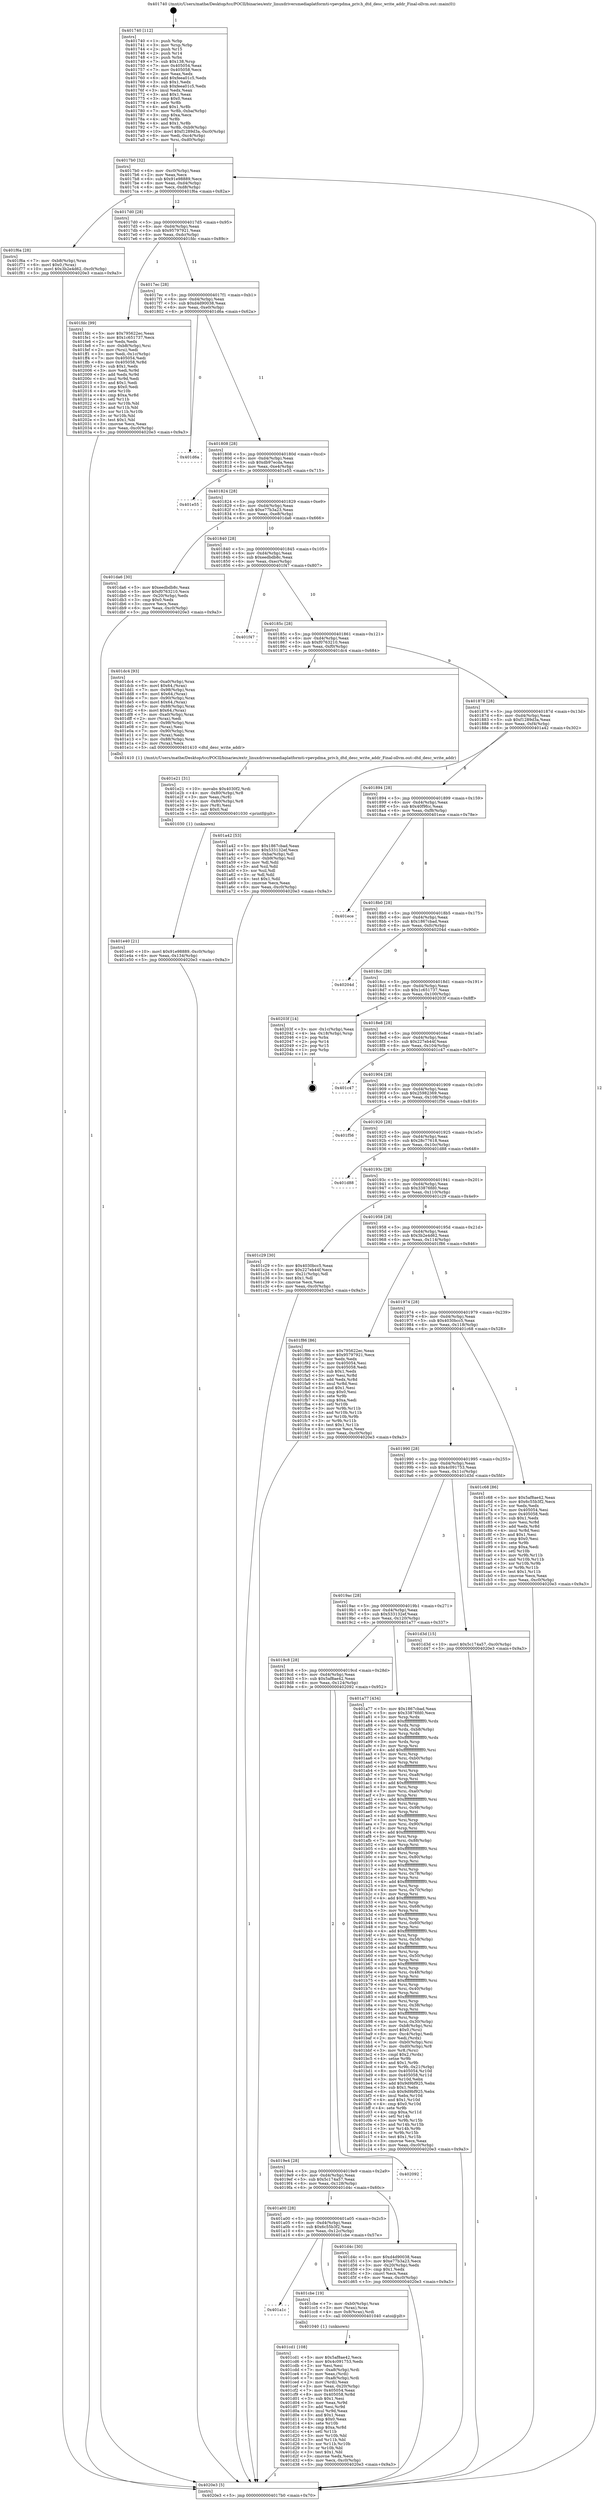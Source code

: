 digraph "0x401740" {
  label = "0x401740 (/mnt/c/Users/mathe/Desktop/tcc/POCII/binaries/extr_linuxdriversmediaplatformti-vpevpdma_priv.h_dtd_desc_write_addr_Final-ollvm.out::main(0))"
  labelloc = "t"
  node[shape=record]

  Entry [label="",width=0.3,height=0.3,shape=circle,fillcolor=black,style=filled]
  "0x4017b0" [label="{
     0x4017b0 [32]\l
     | [instrs]\l
     &nbsp;&nbsp;0x4017b0 \<+6\>: mov -0xc0(%rbp),%eax\l
     &nbsp;&nbsp;0x4017b6 \<+2\>: mov %eax,%ecx\l
     &nbsp;&nbsp;0x4017b8 \<+6\>: sub $0x91e98889,%ecx\l
     &nbsp;&nbsp;0x4017be \<+6\>: mov %eax,-0xd4(%rbp)\l
     &nbsp;&nbsp;0x4017c4 \<+6\>: mov %ecx,-0xd8(%rbp)\l
     &nbsp;&nbsp;0x4017ca \<+6\>: je 0000000000401f6a \<main+0x82a\>\l
  }"]
  "0x401f6a" [label="{
     0x401f6a [28]\l
     | [instrs]\l
     &nbsp;&nbsp;0x401f6a \<+7\>: mov -0xb8(%rbp),%rax\l
     &nbsp;&nbsp;0x401f71 \<+6\>: movl $0x0,(%rax)\l
     &nbsp;&nbsp;0x401f77 \<+10\>: movl $0x3b2e4d62,-0xc0(%rbp)\l
     &nbsp;&nbsp;0x401f81 \<+5\>: jmp 00000000004020e3 \<main+0x9a3\>\l
  }"]
  "0x4017d0" [label="{
     0x4017d0 [28]\l
     | [instrs]\l
     &nbsp;&nbsp;0x4017d0 \<+5\>: jmp 00000000004017d5 \<main+0x95\>\l
     &nbsp;&nbsp;0x4017d5 \<+6\>: mov -0xd4(%rbp),%eax\l
     &nbsp;&nbsp;0x4017db \<+5\>: sub $0x95797921,%eax\l
     &nbsp;&nbsp;0x4017e0 \<+6\>: mov %eax,-0xdc(%rbp)\l
     &nbsp;&nbsp;0x4017e6 \<+6\>: je 0000000000401fdc \<main+0x89c\>\l
  }"]
  Exit [label="",width=0.3,height=0.3,shape=circle,fillcolor=black,style=filled,peripheries=2]
  "0x401fdc" [label="{
     0x401fdc [99]\l
     | [instrs]\l
     &nbsp;&nbsp;0x401fdc \<+5\>: mov $0x795622ec,%eax\l
     &nbsp;&nbsp;0x401fe1 \<+5\>: mov $0x1c651737,%ecx\l
     &nbsp;&nbsp;0x401fe6 \<+2\>: xor %edx,%edx\l
     &nbsp;&nbsp;0x401fe8 \<+7\>: mov -0xb8(%rbp),%rsi\l
     &nbsp;&nbsp;0x401fef \<+2\>: mov (%rsi),%edi\l
     &nbsp;&nbsp;0x401ff1 \<+3\>: mov %edi,-0x1c(%rbp)\l
     &nbsp;&nbsp;0x401ff4 \<+7\>: mov 0x405054,%edi\l
     &nbsp;&nbsp;0x401ffb \<+8\>: mov 0x405058,%r8d\l
     &nbsp;&nbsp;0x402003 \<+3\>: sub $0x1,%edx\l
     &nbsp;&nbsp;0x402006 \<+3\>: mov %edi,%r9d\l
     &nbsp;&nbsp;0x402009 \<+3\>: add %edx,%r9d\l
     &nbsp;&nbsp;0x40200c \<+4\>: imul %r9d,%edi\l
     &nbsp;&nbsp;0x402010 \<+3\>: and $0x1,%edi\l
     &nbsp;&nbsp;0x402013 \<+3\>: cmp $0x0,%edi\l
     &nbsp;&nbsp;0x402016 \<+4\>: sete %r10b\l
     &nbsp;&nbsp;0x40201a \<+4\>: cmp $0xa,%r8d\l
     &nbsp;&nbsp;0x40201e \<+4\>: setl %r11b\l
     &nbsp;&nbsp;0x402022 \<+3\>: mov %r10b,%bl\l
     &nbsp;&nbsp;0x402025 \<+3\>: and %r11b,%bl\l
     &nbsp;&nbsp;0x402028 \<+3\>: xor %r11b,%r10b\l
     &nbsp;&nbsp;0x40202b \<+3\>: or %r10b,%bl\l
     &nbsp;&nbsp;0x40202e \<+3\>: test $0x1,%bl\l
     &nbsp;&nbsp;0x402031 \<+3\>: cmovne %ecx,%eax\l
     &nbsp;&nbsp;0x402034 \<+6\>: mov %eax,-0xc0(%rbp)\l
     &nbsp;&nbsp;0x40203a \<+5\>: jmp 00000000004020e3 \<main+0x9a3\>\l
  }"]
  "0x4017ec" [label="{
     0x4017ec [28]\l
     | [instrs]\l
     &nbsp;&nbsp;0x4017ec \<+5\>: jmp 00000000004017f1 \<main+0xb1\>\l
     &nbsp;&nbsp;0x4017f1 \<+6\>: mov -0xd4(%rbp),%eax\l
     &nbsp;&nbsp;0x4017f7 \<+5\>: sub $0xd4d90038,%eax\l
     &nbsp;&nbsp;0x4017fc \<+6\>: mov %eax,-0xe0(%rbp)\l
     &nbsp;&nbsp;0x401802 \<+6\>: je 0000000000401d6a \<main+0x62a\>\l
  }"]
  "0x401e40" [label="{
     0x401e40 [21]\l
     | [instrs]\l
     &nbsp;&nbsp;0x401e40 \<+10\>: movl $0x91e98889,-0xc0(%rbp)\l
     &nbsp;&nbsp;0x401e4a \<+6\>: mov %eax,-0x134(%rbp)\l
     &nbsp;&nbsp;0x401e50 \<+5\>: jmp 00000000004020e3 \<main+0x9a3\>\l
  }"]
  "0x401d6a" [label="{
     0x401d6a\l
  }", style=dashed]
  "0x401808" [label="{
     0x401808 [28]\l
     | [instrs]\l
     &nbsp;&nbsp;0x401808 \<+5\>: jmp 000000000040180d \<main+0xcd\>\l
     &nbsp;&nbsp;0x40180d \<+6\>: mov -0xd4(%rbp),%eax\l
     &nbsp;&nbsp;0x401813 \<+5\>: sub $0xdb97ecda,%eax\l
     &nbsp;&nbsp;0x401818 \<+6\>: mov %eax,-0xe4(%rbp)\l
     &nbsp;&nbsp;0x40181e \<+6\>: je 0000000000401e55 \<main+0x715\>\l
  }"]
  "0x401e21" [label="{
     0x401e21 [31]\l
     | [instrs]\l
     &nbsp;&nbsp;0x401e21 \<+10\>: movabs $0x4030f2,%rdi\l
     &nbsp;&nbsp;0x401e2b \<+4\>: mov -0x80(%rbp),%r8\l
     &nbsp;&nbsp;0x401e2f \<+3\>: mov %eax,(%r8)\l
     &nbsp;&nbsp;0x401e32 \<+4\>: mov -0x80(%rbp),%r8\l
     &nbsp;&nbsp;0x401e36 \<+3\>: mov (%r8),%esi\l
     &nbsp;&nbsp;0x401e39 \<+2\>: mov $0x0,%al\l
     &nbsp;&nbsp;0x401e3b \<+5\>: call 0000000000401030 \<printf@plt\>\l
     | [calls]\l
     &nbsp;&nbsp;0x401030 \{1\} (unknown)\l
  }"]
  "0x401e55" [label="{
     0x401e55\l
  }", style=dashed]
  "0x401824" [label="{
     0x401824 [28]\l
     | [instrs]\l
     &nbsp;&nbsp;0x401824 \<+5\>: jmp 0000000000401829 \<main+0xe9\>\l
     &nbsp;&nbsp;0x401829 \<+6\>: mov -0xd4(%rbp),%eax\l
     &nbsp;&nbsp;0x40182f \<+5\>: sub $0xe77b3a23,%eax\l
     &nbsp;&nbsp;0x401834 \<+6\>: mov %eax,-0xe8(%rbp)\l
     &nbsp;&nbsp;0x40183a \<+6\>: je 0000000000401da6 \<main+0x666\>\l
  }"]
  "0x401cd1" [label="{
     0x401cd1 [108]\l
     | [instrs]\l
     &nbsp;&nbsp;0x401cd1 \<+5\>: mov $0x5af8ae42,%ecx\l
     &nbsp;&nbsp;0x401cd6 \<+5\>: mov $0x4c091753,%edx\l
     &nbsp;&nbsp;0x401cdb \<+2\>: xor %esi,%esi\l
     &nbsp;&nbsp;0x401cdd \<+7\>: mov -0xa8(%rbp),%rdi\l
     &nbsp;&nbsp;0x401ce4 \<+2\>: mov %eax,(%rdi)\l
     &nbsp;&nbsp;0x401ce6 \<+7\>: mov -0xa8(%rbp),%rdi\l
     &nbsp;&nbsp;0x401ced \<+2\>: mov (%rdi),%eax\l
     &nbsp;&nbsp;0x401cef \<+3\>: mov %eax,-0x20(%rbp)\l
     &nbsp;&nbsp;0x401cf2 \<+7\>: mov 0x405054,%eax\l
     &nbsp;&nbsp;0x401cf9 \<+8\>: mov 0x405058,%r8d\l
     &nbsp;&nbsp;0x401d01 \<+3\>: sub $0x1,%esi\l
     &nbsp;&nbsp;0x401d04 \<+3\>: mov %eax,%r9d\l
     &nbsp;&nbsp;0x401d07 \<+3\>: add %esi,%r9d\l
     &nbsp;&nbsp;0x401d0a \<+4\>: imul %r9d,%eax\l
     &nbsp;&nbsp;0x401d0e \<+3\>: and $0x1,%eax\l
     &nbsp;&nbsp;0x401d11 \<+3\>: cmp $0x0,%eax\l
     &nbsp;&nbsp;0x401d14 \<+4\>: sete %r10b\l
     &nbsp;&nbsp;0x401d18 \<+4\>: cmp $0xa,%r8d\l
     &nbsp;&nbsp;0x401d1c \<+4\>: setl %r11b\l
     &nbsp;&nbsp;0x401d20 \<+3\>: mov %r10b,%bl\l
     &nbsp;&nbsp;0x401d23 \<+3\>: and %r11b,%bl\l
     &nbsp;&nbsp;0x401d26 \<+3\>: xor %r11b,%r10b\l
     &nbsp;&nbsp;0x401d29 \<+3\>: or %r10b,%bl\l
     &nbsp;&nbsp;0x401d2c \<+3\>: test $0x1,%bl\l
     &nbsp;&nbsp;0x401d2f \<+3\>: cmovne %edx,%ecx\l
     &nbsp;&nbsp;0x401d32 \<+6\>: mov %ecx,-0xc0(%rbp)\l
     &nbsp;&nbsp;0x401d38 \<+5\>: jmp 00000000004020e3 \<main+0x9a3\>\l
  }"]
  "0x401da6" [label="{
     0x401da6 [30]\l
     | [instrs]\l
     &nbsp;&nbsp;0x401da6 \<+5\>: mov $0xeedbdb8c,%eax\l
     &nbsp;&nbsp;0x401dab \<+5\>: mov $0xf0763210,%ecx\l
     &nbsp;&nbsp;0x401db0 \<+3\>: mov -0x20(%rbp),%edx\l
     &nbsp;&nbsp;0x401db3 \<+3\>: cmp $0x0,%edx\l
     &nbsp;&nbsp;0x401db6 \<+3\>: cmove %ecx,%eax\l
     &nbsp;&nbsp;0x401db9 \<+6\>: mov %eax,-0xc0(%rbp)\l
     &nbsp;&nbsp;0x401dbf \<+5\>: jmp 00000000004020e3 \<main+0x9a3\>\l
  }"]
  "0x401840" [label="{
     0x401840 [28]\l
     | [instrs]\l
     &nbsp;&nbsp;0x401840 \<+5\>: jmp 0000000000401845 \<main+0x105\>\l
     &nbsp;&nbsp;0x401845 \<+6\>: mov -0xd4(%rbp),%eax\l
     &nbsp;&nbsp;0x40184b \<+5\>: sub $0xeedbdb8c,%eax\l
     &nbsp;&nbsp;0x401850 \<+6\>: mov %eax,-0xec(%rbp)\l
     &nbsp;&nbsp;0x401856 \<+6\>: je 0000000000401f47 \<main+0x807\>\l
  }"]
  "0x401a1c" [label="{
     0x401a1c\l
  }", style=dashed]
  "0x401f47" [label="{
     0x401f47\l
  }", style=dashed]
  "0x40185c" [label="{
     0x40185c [28]\l
     | [instrs]\l
     &nbsp;&nbsp;0x40185c \<+5\>: jmp 0000000000401861 \<main+0x121\>\l
     &nbsp;&nbsp;0x401861 \<+6\>: mov -0xd4(%rbp),%eax\l
     &nbsp;&nbsp;0x401867 \<+5\>: sub $0xf0763210,%eax\l
     &nbsp;&nbsp;0x40186c \<+6\>: mov %eax,-0xf0(%rbp)\l
     &nbsp;&nbsp;0x401872 \<+6\>: je 0000000000401dc4 \<main+0x684\>\l
  }"]
  "0x401cbe" [label="{
     0x401cbe [19]\l
     | [instrs]\l
     &nbsp;&nbsp;0x401cbe \<+7\>: mov -0xb0(%rbp),%rax\l
     &nbsp;&nbsp;0x401cc5 \<+3\>: mov (%rax),%rax\l
     &nbsp;&nbsp;0x401cc8 \<+4\>: mov 0x8(%rax),%rdi\l
     &nbsp;&nbsp;0x401ccc \<+5\>: call 0000000000401040 \<atoi@plt\>\l
     | [calls]\l
     &nbsp;&nbsp;0x401040 \{1\} (unknown)\l
  }"]
  "0x401dc4" [label="{
     0x401dc4 [93]\l
     | [instrs]\l
     &nbsp;&nbsp;0x401dc4 \<+7\>: mov -0xa0(%rbp),%rax\l
     &nbsp;&nbsp;0x401dcb \<+6\>: movl $0x64,(%rax)\l
     &nbsp;&nbsp;0x401dd1 \<+7\>: mov -0x98(%rbp),%rax\l
     &nbsp;&nbsp;0x401dd8 \<+6\>: movl $0x64,(%rax)\l
     &nbsp;&nbsp;0x401dde \<+7\>: mov -0x90(%rbp),%rax\l
     &nbsp;&nbsp;0x401de5 \<+6\>: movl $0x64,(%rax)\l
     &nbsp;&nbsp;0x401deb \<+7\>: mov -0x88(%rbp),%rax\l
     &nbsp;&nbsp;0x401df2 \<+6\>: movl $0x64,(%rax)\l
     &nbsp;&nbsp;0x401df8 \<+7\>: mov -0xa0(%rbp),%rax\l
     &nbsp;&nbsp;0x401dff \<+2\>: mov (%rax),%edi\l
     &nbsp;&nbsp;0x401e01 \<+7\>: mov -0x98(%rbp),%rax\l
     &nbsp;&nbsp;0x401e08 \<+2\>: mov (%rax),%esi\l
     &nbsp;&nbsp;0x401e0a \<+7\>: mov -0x90(%rbp),%rax\l
     &nbsp;&nbsp;0x401e11 \<+2\>: mov (%rax),%edx\l
     &nbsp;&nbsp;0x401e13 \<+7\>: mov -0x88(%rbp),%rax\l
     &nbsp;&nbsp;0x401e1a \<+2\>: mov (%rax),%ecx\l
     &nbsp;&nbsp;0x401e1c \<+5\>: call 0000000000401410 \<dtd_desc_write_addr\>\l
     | [calls]\l
     &nbsp;&nbsp;0x401410 \{1\} (/mnt/c/Users/mathe/Desktop/tcc/POCII/binaries/extr_linuxdriversmediaplatformti-vpevpdma_priv.h_dtd_desc_write_addr_Final-ollvm.out::dtd_desc_write_addr)\l
  }"]
  "0x401878" [label="{
     0x401878 [28]\l
     | [instrs]\l
     &nbsp;&nbsp;0x401878 \<+5\>: jmp 000000000040187d \<main+0x13d\>\l
     &nbsp;&nbsp;0x40187d \<+6\>: mov -0xd4(%rbp),%eax\l
     &nbsp;&nbsp;0x401883 \<+5\>: sub $0xf1289d3a,%eax\l
     &nbsp;&nbsp;0x401888 \<+6\>: mov %eax,-0xf4(%rbp)\l
     &nbsp;&nbsp;0x40188e \<+6\>: je 0000000000401a42 \<main+0x302\>\l
  }"]
  "0x401a00" [label="{
     0x401a00 [28]\l
     | [instrs]\l
     &nbsp;&nbsp;0x401a00 \<+5\>: jmp 0000000000401a05 \<main+0x2c5\>\l
     &nbsp;&nbsp;0x401a05 \<+6\>: mov -0xd4(%rbp),%eax\l
     &nbsp;&nbsp;0x401a0b \<+5\>: sub $0x6c55b3f2,%eax\l
     &nbsp;&nbsp;0x401a10 \<+6\>: mov %eax,-0x12c(%rbp)\l
     &nbsp;&nbsp;0x401a16 \<+6\>: je 0000000000401cbe \<main+0x57e\>\l
  }"]
  "0x401a42" [label="{
     0x401a42 [53]\l
     | [instrs]\l
     &nbsp;&nbsp;0x401a42 \<+5\>: mov $0x1867cbad,%eax\l
     &nbsp;&nbsp;0x401a47 \<+5\>: mov $0x533132ef,%ecx\l
     &nbsp;&nbsp;0x401a4c \<+6\>: mov -0xba(%rbp),%dl\l
     &nbsp;&nbsp;0x401a52 \<+7\>: mov -0xb9(%rbp),%sil\l
     &nbsp;&nbsp;0x401a59 \<+3\>: mov %dl,%dil\l
     &nbsp;&nbsp;0x401a5c \<+3\>: and %sil,%dil\l
     &nbsp;&nbsp;0x401a5f \<+3\>: xor %sil,%dl\l
     &nbsp;&nbsp;0x401a62 \<+3\>: or %dl,%dil\l
     &nbsp;&nbsp;0x401a65 \<+4\>: test $0x1,%dil\l
     &nbsp;&nbsp;0x401a69 \<+3\>: cmovne %ecx,%eax\l
     &nbsp;&nbsp;0x401a6c \<+6\>: mov %eax,-0xc0(%rbp)\l
     &nbsp;&nbsp;0x401a72 \<+5\>: jmp 00000000004020e3 \<main+0x9a3\>\l
  }"]
  "0x401894" [label="{
     0x401894 [28]\l
     | [instrs]\l
     &nbsp;&nbsp;0x401894 \<+5\>: jmp 0000000000401899 \<main+0x159\>\l
     &nbsp;&nbsp;0x401899 \<+6\>: mov -0xd4(%rbp),%eax\l
     &nbsp;&nbsp;0x40189f \<+5\>: sub $0x40f9fcc,%eax\l
     &nbsp;&nbsp;0x4018a4 \<+6\>: mov %eax,-0xf8(%rbp)\l
     &nbsp;&nbsp;0x4018aa \<+6\>: je 0000000000401ece \<main+0x78e\>\l
  }"]
  "0x4020e3" [label="{
     0x4020e3 [5]\l
     | [instrs]\l
     &nbsp;&nbsp;0x4020e3 \<+5\>: jmp 00000000004017b0 \<main+0x70\>\l
  }"]
  "0x401740" [label="{
     0x401740 [112]\l
     | [instrs]\l
     &nbsp;&nbsp;0x401740 \<+1\>: push %rbp\l
     &nbsp;&nbsp;0x401741 \<+3\>: mov %rsp,%rbp\l
     &nbsp;&nbsp;0x401744 \<+2\>: push %r15\l
     &nbsp;&nbsp;0x401746 \<+2\>: push %r14\l
     &nbsp;&nbsp;0x401748 \<+1\>: push %rbx\l
     &nbsp;&nbsp;0x401749 \<+7\>: sub $0x138,%rsp\l
     &nbsp;&nbsp;0x401750 \<+7\>: mov 0x405054,%eax\l
     &nbsp;&nbsp;0x401757 \<+7\>: mov 0x405058,%ecx\l
     &nbsp;&nbsp;0x40175e \<+2\>: mov %eax,%edx\l
     &nbsp;&nbsp;0x401760 \<+6\>: add $0xfeea01c5,%edx\l
     &nbsp;&nbsp;0x401766 \<+3\>: sub $0x1,%edx\l
     &nbsp;&nbsp;0x401769 \<+6\>: sub $0xfeea01c5,%edx\l
     &nbsp;&nbsp;0x40176f \<+3\>: imul %edx,%eax\l
     &nbsp;&nbsp;0x401772 \<+3\>: and $0x1,%eax\l
     &nbsp;&nbsp;0x401775 \<+3\>: cmp $0x0,%eax\l
     &nbsp;&nbsp;0x401778 \<+4\>: sete %r8b\l
     &nbsp;&nbsp;0x40177c \<+4\>: and $0x1,%r8b\l
     &nbsp;&nbsp;0x401780 \<+7\>: mov %r8b,-0xba(%rbp)\l
     &nbsp;&nbsp;0x401787 \<+3\>: cmp $0xa,%ecx\l
     &nbsp;&nbsp;0x40178a \<+4\>: setl %r8b\l
     &nbsp;&nbsp;0x40178e \<+4\>: and $0x1,%r8b\l
     &nbsp;&nbsp;0x401792 \<+7\>: mov %r8b,-0xb9(%rbp)\l
     &nbsp;&nbsp;0x401799 \<+10\>: movl $0xf1289d3a,-0xc0(%rbp)\l
     &nbsp;&nbsp;0x4017a3 \<+6\>: mov %edi,-0xc4(%rbp)\l
     &nbsp;&nbsp;0x4017a9 \<+7\>: mov %rsi,-0xd0(%rbp)\l
  }"]
  "0x401d4c" [label="{
     0x401d4c [30]\l
     | [instrs]\l
     &nbsp;&nbsp;0x401d4c \<+5\>: mov $0xd4d90038,%eax\l
     &nbsp;&nbsp;0x401d51 \<+5\>: mov $0xe77b3a23,%ecx\l
     &nbsp;&nbsp;0x401d56 \<+3\>: mov -0x20(%rbp),%edx\l
     &nbsp;&nbsp;0x401d59 \<+3\>: cmp $0x1,%edx\l
     &nbsp;&nbsp;0x401d5c \<+3\>: cmovl %ecx,%eax\l
     &nbsp;&nbsp;0x401d5f \<+6\>: mov %eax,-0xc0(%rbp)\l
     &nbsp;&nbsp;0x401d65 \<+5\>: jmp 00000000004020e3 \<main+0x9a3\>\l
  }"]
  "0x401ece" [label="{
     0x401ece\l
  }", style=dashed]
  "0x4018b0" [label="{
     0x4018b0 [28]\l
     | [instrs]\l
     &nbsp;&nbsp;0x4018b0 \<+5\>: jmp 00000000004018b5 \<main+0x175\>\l
     &nbsp;&nbsp;0x4018b5 \<+6\>: mov -0xd4(%rbp),%eax\l
     &nbsp;&nbsp;0x4018bb \<+5\>: sub $0x1867cbad,%eax\l
     &nbsp;&nbsp;0x4018c0 \<+6\>: mov %eax,-0xfc(%rbp)\l
     &nbsp;&nbsp;0x4018c6 \<+6\>: je 000000000040204d \<main+0x90d\>\l
  }"]
  "0x4019e4" [label="{
     0x4019e4 [28]\l
     | [instrs]\l
     &nbsp;&nbsp;0x4019e4 \<+5\>: jmp 00000000004019e9 \<main+0x2a9\>\l
     &nbsp;&nbsp;0x4019e9 \<+6\>: mov -0xd4(%rbp),%eax\l
     &nbsp;&nbsp;0x4019ef \<+5\>: sub $0x5c174a57,%eax\l
     &nbsp;&nbsp;0x4019f4 \<+6\>: mov %eax,-0x128(%rbp)\l
     &nbsp;&nbsp;0x4019fa \<+6\>: je 0000000000401d4c \<main+0x60c\>\l
  }"]
  "0x40204d" [label="{
     0x40204d\l
  }", style=dashed]
  "0x4018cc" [label="{
     0x4018cc [28]\l
     | [instrs]\l
     &nbsp;&nbsp;0x4018cc \<+5\>: jmp 00000000004018d1 \<main+0x191\>\l
     &nbsp;&nbsp;0x4018d1 \<+6\>: mov -0xd4(%rbp),%eax\l
     &nbsp;&nbsp;0x4018d7 \<+5\>: sub $0x1c651737,%eax\l
     &nbsp;&nbsp;0x4018dc \<+6\>: mov %eax,-0x100(%rbp)\l
     &nbsp;&nbsp;0x4018e2 \<+6\>: je 000000000040203f \<main+0x8ff\>\l
  }"]
  "0x402092" [label="{
     0x402092\l
  }", style=dashed]
  "0x40203f" [label="{
     0x40203f [14]\l
     | [instrs]\l
     &nbsp;&nbsp;0x40203f \<+3\>: mov -0x1c(%rbp),%eax\l
     &nbsp;&nbsp;0x402042 \<+4\>: lea -0x18(%rbp),%rsp\l
     &nbsp;&nbsp;0x402046 \<+1\>: pop %rbx\l
     &nbsp;&nbsp;0x402047 \<+2\>: pop %r14\l
     &nbsp;&nbsp;0x402049 \<+2\>: pop %r15\l
     &nbsp;&nbsp;0x40204b \<+1\>: pop %rbp\l
     &nbsp;&nbsp;0x40204c \<+1\>: ret\l
  }"]
  "0x4018e8" [label="{
     0x4018e8 [28]\l
     | [instrs]\l
     &nbsp;&nbsp;0x4018e8 \<+5\>: jmp 00000000004018ed \<main+0x1ad\>\l
     &nbsp;&nbsp;0x4018ed \<+6\>: mov -0xd4(%rbp),%eax\l
     &nbsp;&nbsp;0x4018f3 \<+5\>: sub $0x227eb44f,%eax\l
     &nbsp;&nbsp;0x4018f8 \<+6\>: mov %eax,-0x104(%rbp)\l
     &nbsp;&nbsp;0x4018fe \<+6\>: je 0000000000401c47 \<main+0x507\>\l
  }"]
  "0x4019c8" [label="{
     0x4019c8 [28]\l
     | [instrs]\l
     &nbsp;&nbsp;0x4019c8 \<+5\>: jmp 00000000004019cd \<main+0x28d\>\l
     &nbsp;&nbsp;0x4019cd \<+6\>: mov -0xd4(%rbp),%eax\l
     &nbsp;&nbsp;0x4019d3 \<+5\>: sub $0x5af8ae42,%eax\l
     &nbsp;&nbsp;0x4019d8 \<+6\>: mov %eax,-0x124(%rbp)\l
     &nbsp;&nbsp;0x4019de \<+6\>: je 0000000000402092 \<main+0x952\>\l
  }"]
  "0x401c47" [label="{
     0x401c47\l
  }", style=dashed]
  "0x401904" [label="{
     0x401904 [28]\l
     | [instrs]\l
     &nbsp;&nbsp;0x401904 \<+5\>: jmp 0000000000401909 \<main+0x1c9\>\l
     &nbsp;&nbsp;0x401909 \<+6\>: mov -0xd4(%rbp),%eax\l
     &nbsp;&nbsp;0x40190f \<+5\>: sub $0x25982369,%eax\l
     &nbsp;&nbsp;0x401914 \<+6\>: mov %eax,-0x108(%rbp)\l
     &nbsp;&nbsp;0x40191a \<+6\>: je 0000000000401f56 \<main+0x816\>\l
  }"]
  "0x401a77" [label="{
     0x401a77 [434]\l
     | [instrs]\l
     &nbsp;&nbsp;0x401a77 \<+5\>: mov $0x1867cbad,%eax\l
     &nbsp;&nbsp;0x401a7c \<+5\>: mov $0x33876fd0,%ecx\l
     &nbsp;&nbsp;0x401a81 \<+3\>: mov %rsp,%rdx\l
     &nbsp;&nbsp;0x401a84 \<+4\>: add $0xfffffffffffffff0,%rdx\l
     &nbsp;&nbsp;0x401a88 \<+3\>: mov %rdx,%rsp\l
     &nbsp;&nbsp;0x401a8b \<+7\>: mov %rdx,-0xb8(%rbp)\l
     &nbsp;&nbsp;0x401a92 \<+3\>: mov %rsp,%rdx\l
     &nbsp;&nbsp;0x401a95 \<+4\>: add $0xfffffffffffffff0,%rdx\l
     &nbsp;&nbsp;0x401a99 \<+3\>: mov %rdx,%rsp\l
     &nbsp;&nbsp;0x401a9c \<+3\>: mov %rsp,%rsi\l
     &nbsp;&nbsp;0x401a9f \<+4\>: add $0xfffffffffffffff0,%rsi\l
     &nbsp;&nbsp;0x401aa3 \<+3\>: mov %rsi,%rsp\l
     &nbsp;&nbsp;0x401aa6 \<+7\>: mov %rsi,-0xb0(%rbp)\l
     &nbsp;&nbsp;0x401aad \<+3\>: mov %rsp,%rsi\l
     &nbsp;&nbsp;0x401ab0 \<+4\>: add $0xfffffffffffffff0,%rsi\l
     &nbsp;&nbsp;0x401ab4 \<+3\>: mov %rsi,%rsp\l
     &nbsp;&nbsp;0x401ab7 \<+7\>: mov %rsi,-0xa8(%rbp)\l
     &nbsp;&nbsp;0x401abe \<+3\>: mov %rsp,%rsi\l
     &nbsp;&nbsp;0x401ac1 \<+4\>: add $0xfffffffffffffff0,%rsi\l
     &nbsp;&nbsp;0x401ac5 \<+3\>: mov %rsi,%rsp\l
     &nbsp;&nbsp;0x401ac8 \<+7\>: mov %rsi,-0xa0(%rbp)\l
     &nbsp;&nbsp;0x401acf \<+3\>: mov %rsp,%rsi\l
     &nbsp;&nbsp;0x401ad2 \<+4\>: add $0xfffffffffffffff0,%rsi\l
     &nbsp;&nbsp;0x401ad6 \<+3\>: mov %rsi,%rsp\l
     &nbsp;&nbsp;0x401ad9 \<+7\>: mov %rsi,-0x98(%rbp)\l
     &nbsp;&nbsp;0x401ae0 \<+3\>: mov %rsp,%rsi\l
     &nbsp;&nbsp;0x401ae3 \<+4\>: add $0xfffffffffffffff0,%rsi\l
     &nbsp;&nbsp;0x401ae7 \<+3\>: mov %rsi,%rsp\l
     &nbsp;&nbsp;0x401aea \<+7\>: mov %rsi,-0x90(%rbp)\l
     &nbsp;&nbsp;0x401af1 \<+3\>: mov %rsp,%rsi\l
     &nbsp;&nbsp;0x401af4 \<+4\>: add $0xfffffffffffffff0,%rsi\l
     &nbsp;&nbsp;0x401af8 \<+3\>: mov %rsi,%rsp\l
     &nbsp;&nbsp;0x401afb \<+7\>: mov %rsi,-0x88(%rbp)\l
     &nbsp;&nbsp;0x401b02 \<+3\>: mov %rsp,%rsi\l
     &nbsp;&nbsp;0x401b05 \<+4\>: add $0xfffffffffffffff0,%rsi\l
     &nbsp;&nbsp;0x401b09 \<+3\>: mov %rsi,%rsp\l
     &nbsp;&nbsp;0x401b0c \<+4\>: mov %rsi,-0x80(%rbp)\l
     &nbsp;&nbsp;0x401b10 \<+3\>: mov %rsp,%rsi\l
     &nbsp;&nbsp;0x401b13 \<+4\>: add $0xfffffffffffffff0,%rsi\l
     &nbsp;&nbsp;0x401b17 \<+3\>: mov %rsi,%rsp\l
     &nbsp;&nbsp;0x401b1a \<+4\>: mov %rsi,-0x78(%rbp)\l
     &nbsp;&nbsp;0x401b1e \<+3\>: mov %rsp,%rsi\l
     &nbsp;&nbsp;0x401b21 \<+4\>: add $0xfffffffffffffff0,%rsi\l
     &nbsp;&nbsp;0x401b25 \<+3\>: mov %rsi,%rsp\l
     &nbsp;&nbsp;0x401b28 \<+4\>: mov %rsi,-0x70(%rbp)\l
     &nbsp;&nbsp;0x401b2c \<+3\>: mov %rsp,%rsi\l
     &nbsp;&nbsp;0x401b2f \<+4\>: add $0xfffffffffffffff0,%rsi\l
     &nbsp;&nbsp;0x401b33 \<+3\>: mov %rsi,%rsp\l
     &nbsp;&nbsp;0x401b36 \<+4\>: mov %rsi,-0x68(%rbp)\l
     &nbsp;&nbsp;0x401b3a \<+3\>: mov %rsp,%rsi\l
     &nbsp;&nbsp;0x401b3d \<+4\>: add $0xfffffffffffffff0,%rsi\l
     &nbsp;&nbsp;0x401b41 \<+3\>: mov %rsi,%rsp\l
     &nbsp;&nbsp;0x401b44 \<+4\>: mov %rsi,-0x60(%rbp)\l
     &nbsp;&nbsp;0x401b48 \<+3\>: mov %rsp,%rsi\l
     &nbsp;&nbsp;0x401b4b \<+4\>: add $0xfffffffffffffff0,%rsi\l
     &nbsp;&nbsp;0x401b4f \<+3\>: mov %rsi,%rsp\l
     &nbsp;&nbsp;0x401b52 \<+4\>: mov %rsi,-0x58(%rbp)\l
     &nbsp;&nbsp;0x401b56 \<+3\>: mov %rsp,%rsi\l
     &nbsp;&nbsp;0x401b59 \<+4\>: add $0xfffffffffffffff0,%rsi\l
     &nbsp;&nbsp;0x401b5d \<+3\>: mov %rsi,%rsp\l
     &nbsp;&nbsp;0x401b60 \<+4\>: mov %rsi,-0x50(%rbp)\l
     &nbsp;&nbsp;0x401b64 \<+3\>: mov %rsp,%rsi\l
     &nbsp;&nbsp;0x401b67 \<+4\>: add $0xfffffffffffffff0,%rsi\l
     &nbsp;&nbsp;0x401b6b \<+3\>: mov %rsi,%rsp\l
     &nbsp;&nbsp;0x401b6e \<+4\>: mov %rsi,-0x48(%rbp)\l
     &nbsp;&nbsp;0x401b72 \<+3\>: mov %rsp,%rsi\l
     &nbsp;&nbsp;0x401b75 \<+4\>: add $0xfffffffffffffff0,%rsi\l
     &nbsp;&nbsp;0x401b79 \<+3\>: mov %rsi,%rsp\l
     &nbsp;&nbsp;0x401b7c \<+4\>: mov %rsi,-0x40(%rbp)\l
     &nbsp;&nbsp;0x401b80 \<+3\>: mov %rsp,%rsi\l
     &nbsp;&nbsp;0x401b83 \<+4\>: add $0xfffffffffffffff0,%rsi\l
     &nbsp;&nbsp;0x401b87 \<+3\>: mov %rsi,%rsp\l
     &nbsp;&nbsp;0x401b8a \<+4\>: mov %rsi,-0x38(%rbp)\l
     &nbsp;&nbsp;0x401b8e \<+3\>: mov %rsp,%rsi\l
     &nbsp;&nbsp;0x401b91 \<+4\>: add $0xfffffffffffffff0,%rsi\l
     &nbsp;&nbsp;0x401b95 \<+3\>: mov %rsi,%rsp\l
     &nbsp;&nbsp;0x401b98 \<+4\>: mov %rsi,-0x30(%rbp)\l
     &nbsp;&nbsp;0x401b9c \<+7\>: mov -0xb8(%rbp),%rsi\l
     &nbsp;&nbsp;0x401ba3 \<+6\>: movl $0x0,(%rsi)\l
     &nbsp;&nbsp;0x401ba9 \<+6\>: mov -0xc4(%rbp),%edi\l
     &nbsp;&nbsp;0x401baf \<+2\>: mov %edi,(%rdx)\l
     &nbsp;&nbsp;0x401bb1 \<+7\>: mov -0xb0(%rbp),%rsi\l
     &nbsp;&nbsp;0x401bb8 \<+7\>: mov -0xd0(%rbp),%r8\l
     &nbsp;&nbsp;0x401bbf \<+3\>: mov %r8,(%rsi)\l
     &nbsp;&nbsp;0x401bc2 \<+3\>: cmpl $0x2,(%rdx)\l
     &nbsp;&nbsp;0x401bc5 \<+4\>: setne %r9b\l
     &nbsp;&nbsp;0x401bc9 \<+4\>: and $0x1,%r9b\l
     &nbsp;&nbsp;0x401bcd \<+4\>: mov %r9b,-0x21(%rbp)\l
     &nbsp;&nbsp;0x401bd1 \<+8\>: mov 0x405054,%r10d\l
     &nbsp;&nbsp;0x401bd9 \<+8\>: mov 0x405058,%r11d\l
     &nbsp;&nbsp;0x401be1 \<+3\>: mov %r10d,%ebx\l
     &nbsp;&nbsp;0x401be4 \<+6\>: add $0x9d9bf925,%ebx\l
     &nbsp;&nbsp;0x401bea \<+3\>: sub $0x1,%ebx\l
     &nbsp;&nbsp;0x401bed \<+6\>: sub $0x9d9bf925,%ebx\l
     &nbsp;&nbsp;0x401bf3 \<+4\>: imul %ebx,%r10d\l
     &nbsp;&nbsp;0x401bf7 \<+4\>: and $0x1,%r10d\l
     &nbsp;&nbsp;0x401bfb \<+4\>: cmp $0x0,%r10d\l
     &nbsp;&nbsp;0x401bff \<+4\>: sete %r9b\l
     &nbsp;&nbsp;0x401c03 \<+4\>: cmp $0xa,%r11d\l
     &nbsp;&nbsp;0x401c07 \<+4\>: setl %r14b\l
     &nbsp;&nbsp;0x401c0b \<+3\>: mov %r9b,%r15b\l
     &nbsp;&nbsp;0x401c0e \<+3\>: and %r14b,%r15b\l
     &nbsp;&nbsp;0x401c11 \<+3\>: xor %r14b,%r9b\l
     &nbsp;&nbsp;0x401c14 \<+3\>: or %r9b,%r15b\l
     &nbsp;&nbsp;0x401c17 \<+4\>: test $0x1,%r15b\l
     &nbsp;&nbsp;0x401c1b \<+3\>: cmovne %ecx,%eax\l
     &nbsp;&nbsp;0x401c1e \<+6\>: mov %eax,-0xc0(%rbp)\l
     &nbsp;&nbsp;0x401c24 \<+5\>: jmp 00000000004020e3 \<main+0x9a3\>\l
  }"]
  "0x401f56" [label="{
     0x401f56\l
  }", style=dashed]
  "0x401920" [label="{
     0x401920 [28]\l
     | [instrs]\l
     &nbsp;&nbsp;0x401920 \<+5\>: jmp 0000000000401925 \<main+0x1e5\>\l
     &nbsp;&nbsp;0x401925 \<+6\>: mov -0xd4(%rbp),%eax\l
     &nbsp;&nbsp;0x40192b \<+5\>: sub $0x28c77618,%eax\l
     &nbsp;&nbsp;0x401930 \<+6\>: mov %eax,-0x10c(%rbp)\l
     &nbsp;&nbsp;0x401936 \<+6\>: je 0000000000401d88 \<main+0x648\>\l
  }"]
  "0x4019ac" [label="{
     0x4019ac [28]\l
     | [instrs]\l
     &nbsp;&nbsp;0x4019ac \<+5\>: jmp 00000000004019b1 \<main+0x271\>\l
     &nbsp;&nbsp;0x4019b1 \<+6\>: mov -0xd4(%rbp),%eax\l
     &nbsp;&nbsp;0x4019b7 \<+5\>: sub $0x533132ef,%eax\l
     &nbsp;&nbsp;0x4019bc \<+6\>: mov %eax,-0x120(%rbp)\l
     &nbsp;&nbsp;0x4019c2 \<+6\>: je 0000000000401a77 \<main+0x337\>\l
  }"]
  "0x401d88" [label="{
     0x401d88\l
  }", style=dashed]
  "0x40193c" [label="{
     0x40193c [28]\l
     | [instrs]\l
     &nbsp;&nbsp;0x40193c \<+5\>: jmp 0000000000401941 \<main+0x201\>\l
     &nbsp;&nbsp;0x401941 \<+6\>: mov -0xd4(%rbp),%eax\l
     &nbsp;&nbsp;0x401947 \<+5\>: sub $0x33876fd0,%eax\l
     &nbsp;&nbsp;0x40194c \<+6\>: mov %eax,-0x110(%rbp)\l
     &nbsp;&nbsp;0x401952 \<+6\>: je 0000000000401c29 \<main+0x4e9\>\l
  }"]
  "0x401d3d" [label="{
     0x401d3d [15]\l
     | [instrs]\l
     &nbsp;&nbsp;0x401d3d \<+10\>: movl $0x5c174a57,-0xc0(%rbp)\l
     &nbsp;&nbsp;0x401d47 \<+5\>: jmp 00000000004020e3 \<main+0x9a3\>\l
  }"]
  "0x401c29" [label="{
     0x401c29 [30]\l
     | [instrs]\l
     &nbsp;&nbsp;0x401c29 \<+5\>: mov $0x4030bcc5,%eax\l
     &nbsp;&nbsp;0x401c2e \<+5\>: mov $0x227eb44f,%ecx\l
     &nbsp;&nbsp;0x401c33 \<+3\>: mov -0x21(%rbp),%dl\l
     &nbsp;&nbsp;0x401c36 \<+3\>: test $0x1,%dl\l
     &nbsp;&nbsp;0x401c39 \<+3\>: cmovne %ecx,%eax\l
     &nbsp;&nbsp;0x401c3c \<+6\>: mov %eax,-0xc0(%rbp)\l
     &nbsp;&nbsp;0x401c42 \<+5\>: jmp 00000000004020e3 \<main+0x9a3\>\l
  }"]
  "0x401958" [label="{
     0x401958 [28]\l
     | [instrs]\l
     &nbsp;&nbsp;0x401958 \<+5\>: jmp 000000000040195d \<main+0x21d\>\l
     &nbsp;&nbsp;0x40195d \<+6\>: mov -0xd4(%rbp),%eax\l
     &nbsp;&nbsp;0x401963 \<+5\>: sub $0x3b2e4d62,%eax\l
     &nbsp;&nbsp;0x401968 \<+6\>: mov %eax,-0x114(%rbp)\l
     &nbsp;&nbsp;0x40196e \<+6\>: je 0000000000401f86 \<main+0x846\>\l
  }"]
  "0x401990" [label="{
     0x401990 [28]\l
     | [instrs]\l
     &nbsp;&nbsp;0x401990 \<+5\>: jmp 0000000000401995 \<main+0x255\>\l
     &nbsp;&nbsp;0x401995 \<+6\>: mov -0xd4(%rbp),%eax\l
     &nbsp;&nbsp;0x40199b \<+5\>: sub $0x4c091753,%eax\l
     &nbsp;&nbsp;0x4019a0 \<+6\>: mov %eax,-0x11c(%rbp)\l
     &nbsp;&nbsp;0x4019a6 \<+6\>: je 0000000000401d3d \<main+0x5fd\>\l
  }"]
  "0x401f86" [label="{
     0x401f86 [86]\l
     | [instrs]\l
     &nbsp;&nbsp;0x401f86 \<+5\>: mov $0x795622ec,%eax\l
     &nbsp;&nbsp;0x401f8b \<+5\>: mov $0x95797921,%ecx\l
     &nbsp;&nbsp;0x401f90 \<+2\>: xor %edx,%edx\l
     &nbsp;&nbsp;0x401f92 \<+7\>: mov 0x405054,%esi\l
     &nbsp;&nbsp;0x401f99 \<+7\>: mov 0x405058,%edi\l
     &nbsp;&nbsp;0x401fa0 \<+3\>: sub $0x1,%edx\l
     &nbsp;&nbsp;0x401fa3 \<+3\>: mov %esi,%r8d\l
     &nbsp;&nbsp;0x401fa6 \<+3\>: add %edx,%r8d\l
     &nbsp;&nbsp;0x401fa9 \<+4\>: imul %r8d,%esi\l
     &nbsp;&nbsp;0x401fad \<+3\>: and $0x1,%esi\l
     &nbsp;&nbsp;0x401fb0 \<+3\>: cmp $0x0,%esi\l
     &nbsp;&nbsp;0x401fb3 \<+4\>: sete %r9b\l
     &nbsp;&nbsp;0x401fb7 \<+3\>: cmp $0xa,%edi\l
     &nbsp;&nbsp;0x401fba \<+4\>: setl %r10b\l
     &nbsp;&nbsp;0x401fbe \<+3\>: mov %r9b,%r11b\l
     &nbsp;&nbsp;0x401fc1 \<+3\>: and %r10b,%r11b\l
     &nbsp;&nbsp;0x401fc4 \<+3\>: xor %r10b,%r9b\l
     &nbsp;&nbsp;0x401fc7 \<+3\>: or %r9b,%r11b\l
     &nbsp;&nbsp;0x401fca \<+4\>: test $0x1,%r11b\l
     &nbsp;&nbsp;0x401fce \<+3\>: cmovne %ecx,%eax\l
     &nbsp;&nbsp;0x401fd1 \<+6\>: mov %eax,-0xc0(%rbp)\l
     &nbsp;&nbsp;0x401fd7 \<+5\>: jmp 00000000004020e3 \<main+0x9a3\>\l
  }"]
  "0x401974" [label="{
     0x401974 [28]\l
     | [instrs]\l
     &nbsp;&nbsp;0x401974 \<+5\>: jmp 0000000000401979 \<main+0x239\>\l
     &nbsp;&nbsp;0x401979 \<+6\>: mov -0xd4(%rbp),%eax\l
     &nbsp;&nbsp;0x40197f \<+5\>: sub $0x4030bcc5,%eax\l
     &nbsp;&nbsp;0x401984 \<+6\>: mov %eax,-0x118(%rbp)\l
     &nbsp;&nbsp;0x40198a \<+6\>: je 0000000000401c68 \<main+0x528\>\l
  }"]
  "0x401c68" [label="{
     0x401c68 [86]\l
     | [instrs]\l
     &nbsp;&nbsp;0x401c68 \<+5\>: mov $0x5af8ae42,%eax\l
     &nbsp;&nbsp;0x401c6d \<+5\>: mov $0x6c55b3f2,%ecx\l
     &nbsp;&nbsp;0x401c72 \<+2\>: xor %edx,%edx\l
     &nbsp;&nbsp;0x401c74 \<+7\>: mov 0x405054,%esi\l
     &nbsp;&nbsp;0x401c7b \<+7\>: mov 0x405058,%edi\l
     &nbsp;&nbsp;0x401c82 \<+3\>: sub $0x1,%edx\l
     &nbsp;&nbsp;0x401c85 \<+3\>: mov %esi,%r8d\l
     &nbsp;&nbsp;0x401c88 \<+3\>: add %edx,%r8d\l
     &nbsp;&nbsp;0x401c8b \<+4\>: imul %r8d,%esi\l
     &nbsp;&nbsp;0x401c8f \<+3\>: and $0x1,%esi\l
     &nbsp;&nbsp;0x401c92 \<+3\>: cmp $0x0,%esi\l
     &nbsp;&nbsp;0x401c95 \<+4\>: sete %r9b\l
     &nbsp;&nbsp;0x401c99 \<+3\>: cmp $0xa,%edi\l
     &nbsp;&nbsp;0x401c9c \<+4\>: setl %r10b\l
     &nbsp;&nbsp;0x401ca0 \<+3\>: mov %r9b,%r11b\l
     &nbsp;&nbsp;0x401ca3 \<+3\>: and %r10b,%r11b\l
     &nbsp;&nbsp;0x401ca6 \<+3\>: xor %r10b,%r9b\l
     &nbsp;&nbsp;0x401ca9 \<+3\>: or %r9b,%r11b\l
     &nbsp;&nbsp;0x401cac \<+4\>: test $0x1,%r11b\l
     &nbsp;&nbsp;0x401cb0 \<+3\>: cmovne %ecx,%eax\l
     &nbsp;&nbsp;0x401cb3 \<+6\>: mov %eax,-0xc0(%rbp)\l
     &nbsp;&nbsp;0x401cb9 \<+5\>: jmp 00000000004020e3 \<main+0x9a3\>\l
  }"]
  Entry -> "0x401740" [label=" 1"]
  "0x4017b0" -> "0x401f6a" [label=" 1"]
  "0x4017b0" -> "0x4017d0" [label=" 12"]
  "0x40203f" -> Exit [label=" 1"]
  "0x4017d0" -> "0x401fdc" [label=" 1"]
  "0x4017d0" -> "0x4017ec" [label=" 11"]
  "0x401fdc" -> "0x4020e3" [label=" 1"]
  "0x4017ec" -> "0x401d6a" [label=" 0"]
  "0x4017ec" -> "0x401808" [label=" 11"]
  "0x401f86" -> "0x4020e3" [label=" 1"]
  "0x401808" -> "0x401e55" [label=" 0"]
  "0x401808" -> "0x401824" [label=" 11"]
  "0x401f6a" -> "0x4020e3" [label=" 1"]
  "0x401824" -> "0x401da6" [label=" 1"]
  "0x401824" -> "0x401840" [label=" 10"]
  "0x401e40" -> "0x4020e3" [label=" 1"]
  "0x401840" -> "0x401f47" [label=" 0"]
  "0x401840" -> "0x40185c" [label=" 10"]
  "0x401e21" -> "0x401e40" [label=" 1"]
  "0x40185c" -> "0x401dc4" [label=" 1"]
  "0x40185c" -> "0x401878" [label=" 9"]
  "0x401dc4" -> "0x401e21" [label=" 1"]
  "0x401878" -> "0x401a42" [label=" 1"]
  "0x401878" -> "0x401894" [label=" 8"]
  "0x401a42" -> "0x4020e3" [label=" 1"]
  "0x401740" -> "0x4017b0" [label=" 1"]
  "0x4020e3" -> "0x4017b0" [label=" 12"]
  "0x401d4c" -> "0x4020e3" [label=" 1"]
  "0x401894" -> "0x401ece" [label=" 0"]
  "0x401894" -> "0x4018b0" [label=" 8"]
  "0x401d3d" -> "0x4020e3" [label=" 1"]
  "0x4018b0" -> "0x40204d" [label=" 0"]
  "0x4018b0" -> "0x4018cc" [label=" 8"]
  "0x401cbe" -> "0x401cd1" [label=" 1"]
  "0x4018cc" -> "0x40203f" [label=" 1"]
  "0x4018cc" -> "0x4018e8" [label=" 7"]
  "0x401a00" -> "0x401a1c" [label=" 0"]
  "0x4018e8" -> "0x401c47" [label=" 0"]
  "0x4018e8" -> "0x401904" [label=" 7"]
  "0x4019e4" -> "0x401a00" [label=" 1"]
  "0x401904" -> "0x401f56" [label=" 0"]
  "0x401904" -> "0x401920" [label=" 7"]
  "0x4019e4" -> "0x401d4c" [label=" 1"]
  "0x401920" -> "0x401d88" [label=" 0"]
  "0x401920" -> "0x40193c" [label=" 7"]
  "0x4019c8" -> "0x4019e4" [label=" 2"]
  "0x40193c" -> "0x401c29" [label=" 1"]
  "0x40193c" -> "0x401958" [label=" 6"]
  "0x4019c8" -> "0x402092" [label=" 0"]
  "0x401958" -> "0x401f86" [label=" 1"]
  "0x401958" -> "0x401974" [label=" 5"]
  "0x401c68" -> "0x4020e3" [label=" 1"]
  "0x401974" -> "0x401c68" [label=" 1"]
  "0x401974" -> "0x401990" [label=" 4"]
  "0x401a00" -> "0x401cbe" [label=" 1"]
  "0x401990" -> "0x401d3d" [label=" 1"]
  "0x401990" -> "0x4019ac" [label=" 3"]
  "0x401cd1" -> "0x4020e3" [label=" 1"]
  "0x4019ac" -> "0x401a77" [label=" 1"]
  "0x4019ac" -> "0x4019c8" [label=" 2"]
  "0x401da6" -> "0x4020e3" [label=" 1"]
  "0x401a77" -> "0x4020e3" [label=" 1"]
  "0x401c29" -> "0x4020e3" [label=" 1"]
}
